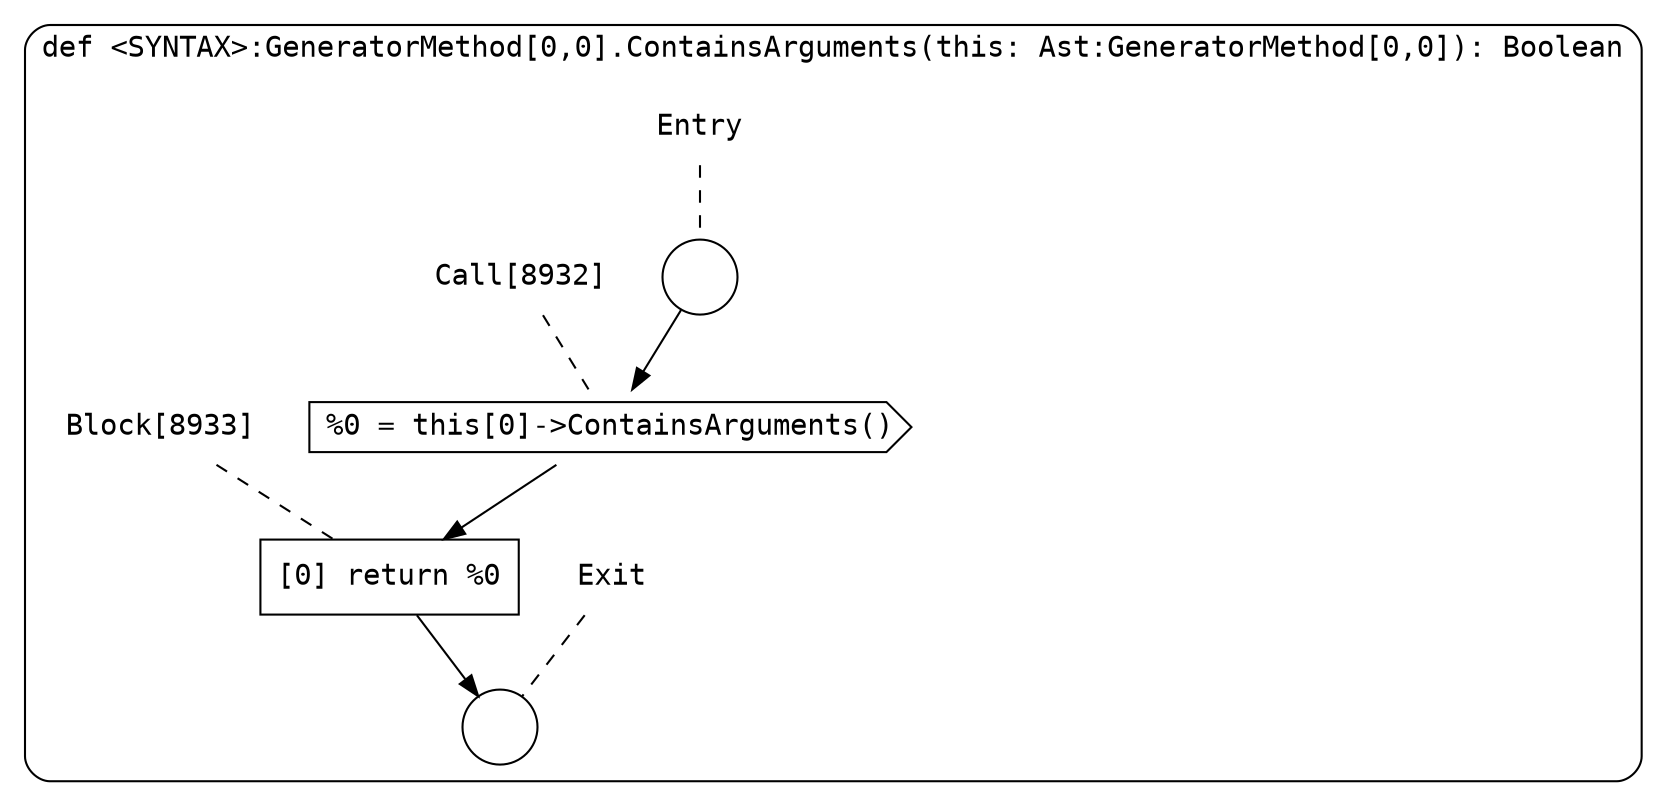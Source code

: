 digraph {
  graph [fontname = "Consolas"]
  node [fontname = "Consolas"]
  edge [fontname = "Consolas"]
  subgraph cluster1676 {
    label = "def <SYNTAX>:GeneratorMethod[0,0].ContainsArguments(this: Ast:GeneratorMethod[0,0]): Boolean"
    style = rounded
    cluster1676_entry_name [shape=none, label=<<font color="black">Entry</font>>]
    cluster1676_entry_name -> cluster1676_entry [arrowhead=none, color="black", style=dashed]
    cluster1676_entry [shape=circle label=" " color="black" fillcolor="white" style=filled]
    cluster1676_entry -> node8932 [color="black"]
    cluster1676_exit_name [shape=none, label=<<font color="black">Exit</font>>]
    cluster1676_exit_name -> cluster1676_exit [arrowhead=none, color="black", style=dashed]
    cluster1676_exit [shape=circle label=" " color="black" fillcolor="white" style=filled]
    node8932_name [shape=none, label=<<font color="black">Call[8932]</font>>]
    node8932_name -> node8932 [arrowhead=none, color="black", style=dashed]
    node8932 [shape=cds, label=<<font color="black">%0 = this[0]-&gt;ContainsArguments()</font>> color="black" fillcolor="white", style=filled]
    node8932 -> node8933 [color="black"]
    node8933_name [shape=none, label=<<font color="black">Block[8933]</font>>]
    node8933_name -> node8933 [arrowhead=none, color="black", style=dashed]
    node8933 [shape=box, label=<<font color="black">[0] return %0<BR ALIGN="LEFT"/></font>> color="black" fillcolor="white", style=filled]
    node8933 -> cluster1676_exit [color="black"]
  }
}